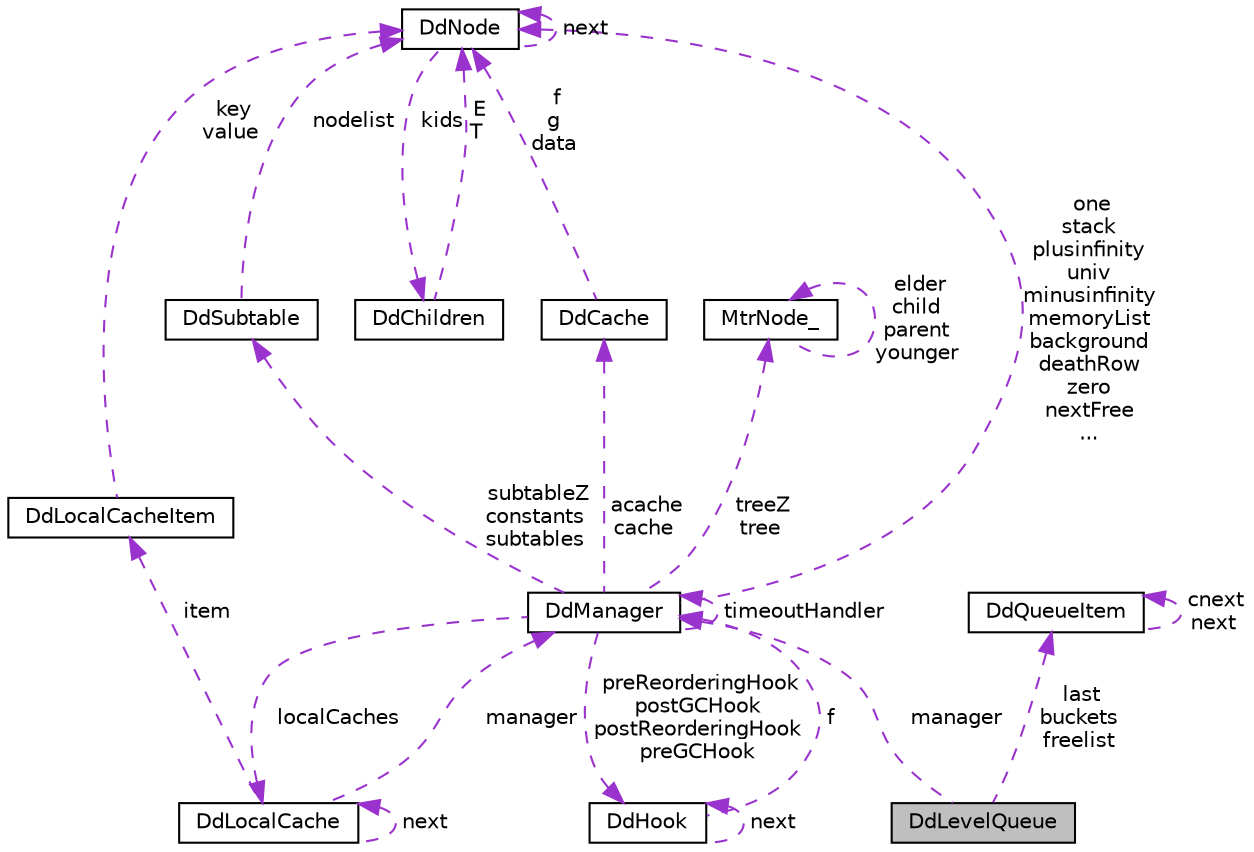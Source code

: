 digraph "DdLevelQueue"
{
  edge [fontname="Helvetica",fontsize="10",labelfontname="Helvetica",labelfontsize="10"];
  node [fontname="Helvetica",fontsize="10",shape=record];
  Node1 [label="DdLevelQueue",height=0.2,width=0.4,color="black", fillcolor="grey75", style="filled" fontcolor="black"];
  Node2 -> Node1 [dir="back",color="darkorchid3",fontsize="10",style="dashed",label=" manager" ,fontname="Helvetica"];
  Node2 [label="DdManager",height=0.2,width=0.4,color="black", fillcolor="white", style="filled",URL="$structDdManager.html",tooltip="Specialized DD symbol table. "];
  Node2 -> Node2 [dir="back",color="darkorchid3",fontsize="10",style="dashed",label=" timeoutHandler" ,fontname="Helvetica"];
  Node3 -> Node2 [dir="back",color="darkorchid3",fontsize="10",style="dashed",label=" localCaches" ,fontname="Helvetica"];
  Node3 [label="DdLocalCache",height=0.2,width=0.4,color="black", fillcolor="white", style="filled",URL="$structDdLocalCache.html",tooltip="Local cache. "];
  Node3 -> Node3 [dir="back",color="darkorchid3",fontsize="10",style="dashed",label=" next" ,fontname="Helvetica"];
  Node2 -> Node3 [dir="back",color="darkorchid3",fontsize="10",style="dashed",label=" manager" ,fontname="Helvetica"];
  Node4 -> Node3 [dir="back",color="darkorchid3",fontsize="10",style="dashed",label=" item" ,fontname="Helvetica"];
  Node4 [label="DdLocalCacheItem",height=0.2,width=0.4,color="black", fillcolor="white", style="filled",URL="$structDdLocalCacheItem.html",tooltip="Generic local cache item. "];
  Node5 -> Node4 [dir="back",color="darkorchid3",fontsize="10",style="dashed",label=" key\nvalue" ,fontname="Helvetica"];
  Node5 [label="DdNode",height=0.2,width=0.4,color="black", fillcolor="white", style="filled",URL="$structDdNode.html",tooltip="Decision diagram node. "];
  Node6 -> Node5 [dir="back",color="darkorchid3",fontsize="10",style="dashed",label=" kids" ,fontname="Helvetica"];
  Node6 [label="DdChildren",height=0.2,width=0.4,color="black", fillcolor="white", style="filled",URL="$structDdChildren.html",tooltip="The two children of a non-terminal node. "];
  Node5 -> Node6 [dir="back",color="darkorchid3",fontsize="10",style="dashed",label=" E\nT" ,fontname="Helvetica"];
  Node5 -> Node5 [dir="back",color="darkorchid3",fontsize="10",style="dashed",label=" next" ,fontname="Helvetica"];
  Node7 -> Node2 [dir="back",color="darkorchid3",fontsize="10",style="dashed",label=" subtableZ\nconstants\nsubtables" ,fontname="Helvetica"];
  Node7 [label="DdSubtable",height=0.2,width=0.4,color="black", fillcolor="white", style="filled",URL="$structDdSubtable.html",tooltip="Subtable for one index. "];
  Node5 -> Node7 [dir="back",color="darkorchid3",fontsize="10",style="dashed",label=" nodelist" ,fontname="Helvetica"];
  Node8 -> Node2 [dir="back",color="darkorchid3",fontsize="10",style="dashed",label=" treeZ\ntree" ,fontname="Helvetica"];
  Node8 [label="MtrNode_",height=0.2,width=0.4,color="black", fillcolor="white", style="filled",URL="$structMtrNode__.html",tooltip="multi-way tree node. "];
  Node8 -> Node8 [dir="back",color="darkorchid3",fontsize="10",style="dashed",label=" elder\nchild\nparent\nyounger" ,fontname="Helvetica"];
  Node9 -> Node2 [dir="back",color="darkorchid3",fontsize="10",style="dashed",label=" acache\ncache" ,fontname="Helvetica"];
  Node9 [label="DdCache",height=0.2,width=0.4,color="black", fillcolor="white", style="filled",URL="$structDdCache.html",tooltip="Computed table. "];
  Node5 -> Node9 [dir="back",color="darkorchid3",fontsize="10",style="dashed",label=" f\ng\ndata" ,fontname="Helvetica"];
  Node5 -> Node2 [dir="back",color="darkorchid3",fontsize="10",style="dashed",label=" one\nstack\nplusinfinity\nuniv\nminusinfinity\nmemoryList\nbackground\ndeathRow\nzero\nnextFree\n..." ,fontname="Helvetica"];
  Node10 -> Node2 [dir="back",color="darkorchid3",fontsize="10",style="dashed",label=" preReorderingHook\npostGCHook\npostReorderingHook\npreGCHook" ,fontname="Helvetica"];
  Node10 [label="DdHook",height=0.2,width=0.4,color="black", fillcolor="white", style="filled",URL="$structDdHook.html",tooltip="CUDD hook. "];
  Node2 -> Node10 [dir="back",color="darkorchid3",fontsize="10",style="dashed",label=" f" ,fontname="Helvetica"];
  Node10 -> Node10 [dir="back",color="darkorchid3",fontsize="10",style="dashed",label=" next" ,fontname="Helvetica"];
  Node11 -> Node1 [dir="back",color="darkorchid3",fontsize="10",style="dashed",label=" last\nbuckets\nfreelist" ,fontname="Helvetica"];
  Node11 [label="DdQueueItem",height=0.2,width=0.4,color="black", fillcolor="white", style="filled",URL="$structDdQueueItem.html",tooltip="Generic level queue item. "];
  Node11 -> Node11 [dir="back",color="darkorchid3",fontsize="10",style="dashed",label=" cnext\nnext" ,fontname="Helvetica"];
}
